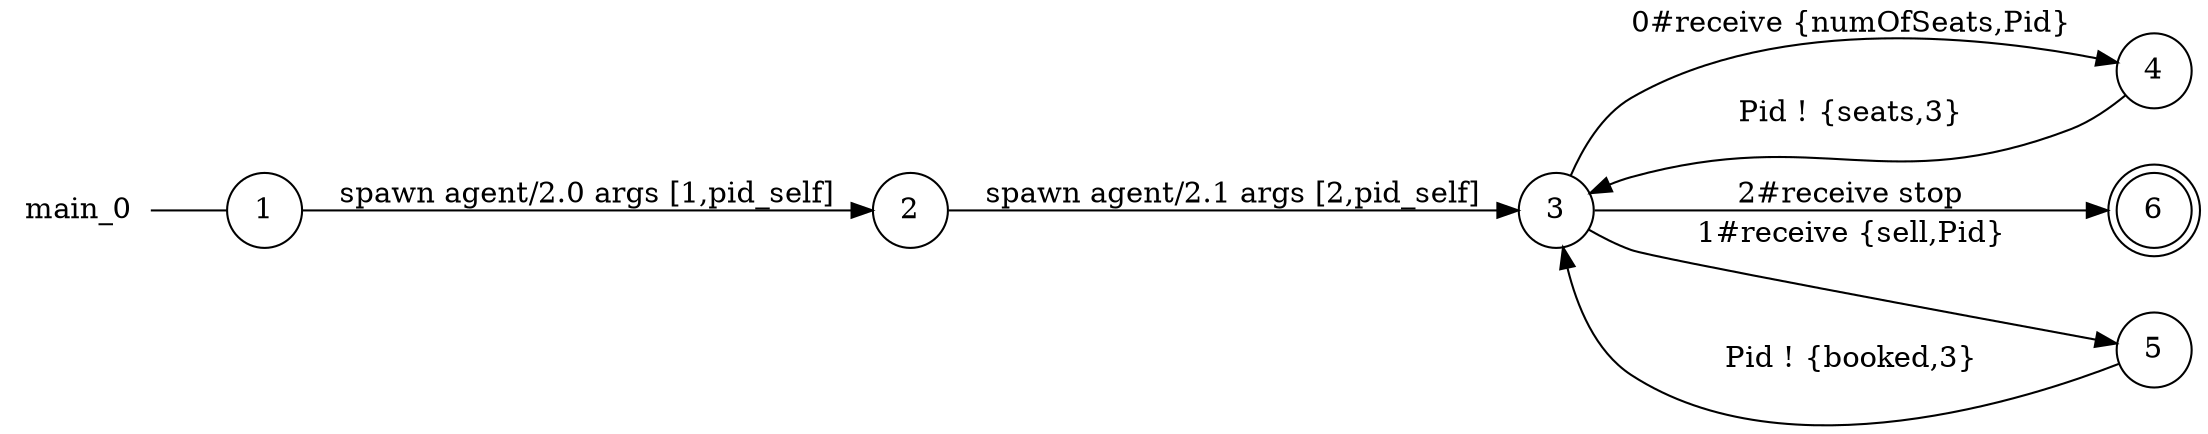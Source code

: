 digraph main_0 {
	rankdir="LR";
	n_0 [label="main_0", shape="plaintext"];
	n_1 [id="8", shape=doublecircle, label="6"];
	n_2 [id="1", shape=circle, label="1"];
	n_0 -> n_2 [arrowhead=none];
	n_3 [id="4", shape=circle, label="2"];
	n_4 [id="6", shape=circle, label="4"];
	n_5 [id="2", shape=circle, label="3"];
	n_6 [id="5", shape=circle, label="5"];

	n_2 -> n_3 [id="[$e|5]", label="spawn agent/2.0 args [1,pid_self]"];
	n_4 -> n_5 [id="[$e|13]", label="Pid ! {seats,3}"];
	n_3 -> n_5 [id="[$e|14]", label="spawn agent/2.1 args [2,pid_self]"];
	n_5 -> n_1 [id="[$e|12]", label="2#receive stop"];
	n_5 -> n_4 [id="[$e|8]", label="0#receive {numOfSeats,Pid}"];
	n_5 -> n_6 [id="[$e|2]", label="1#receive {sell,Pid}"];
	n_6 -> n_5 [id="[$e|9]", label="Pid ! {booked,3}"];
}
